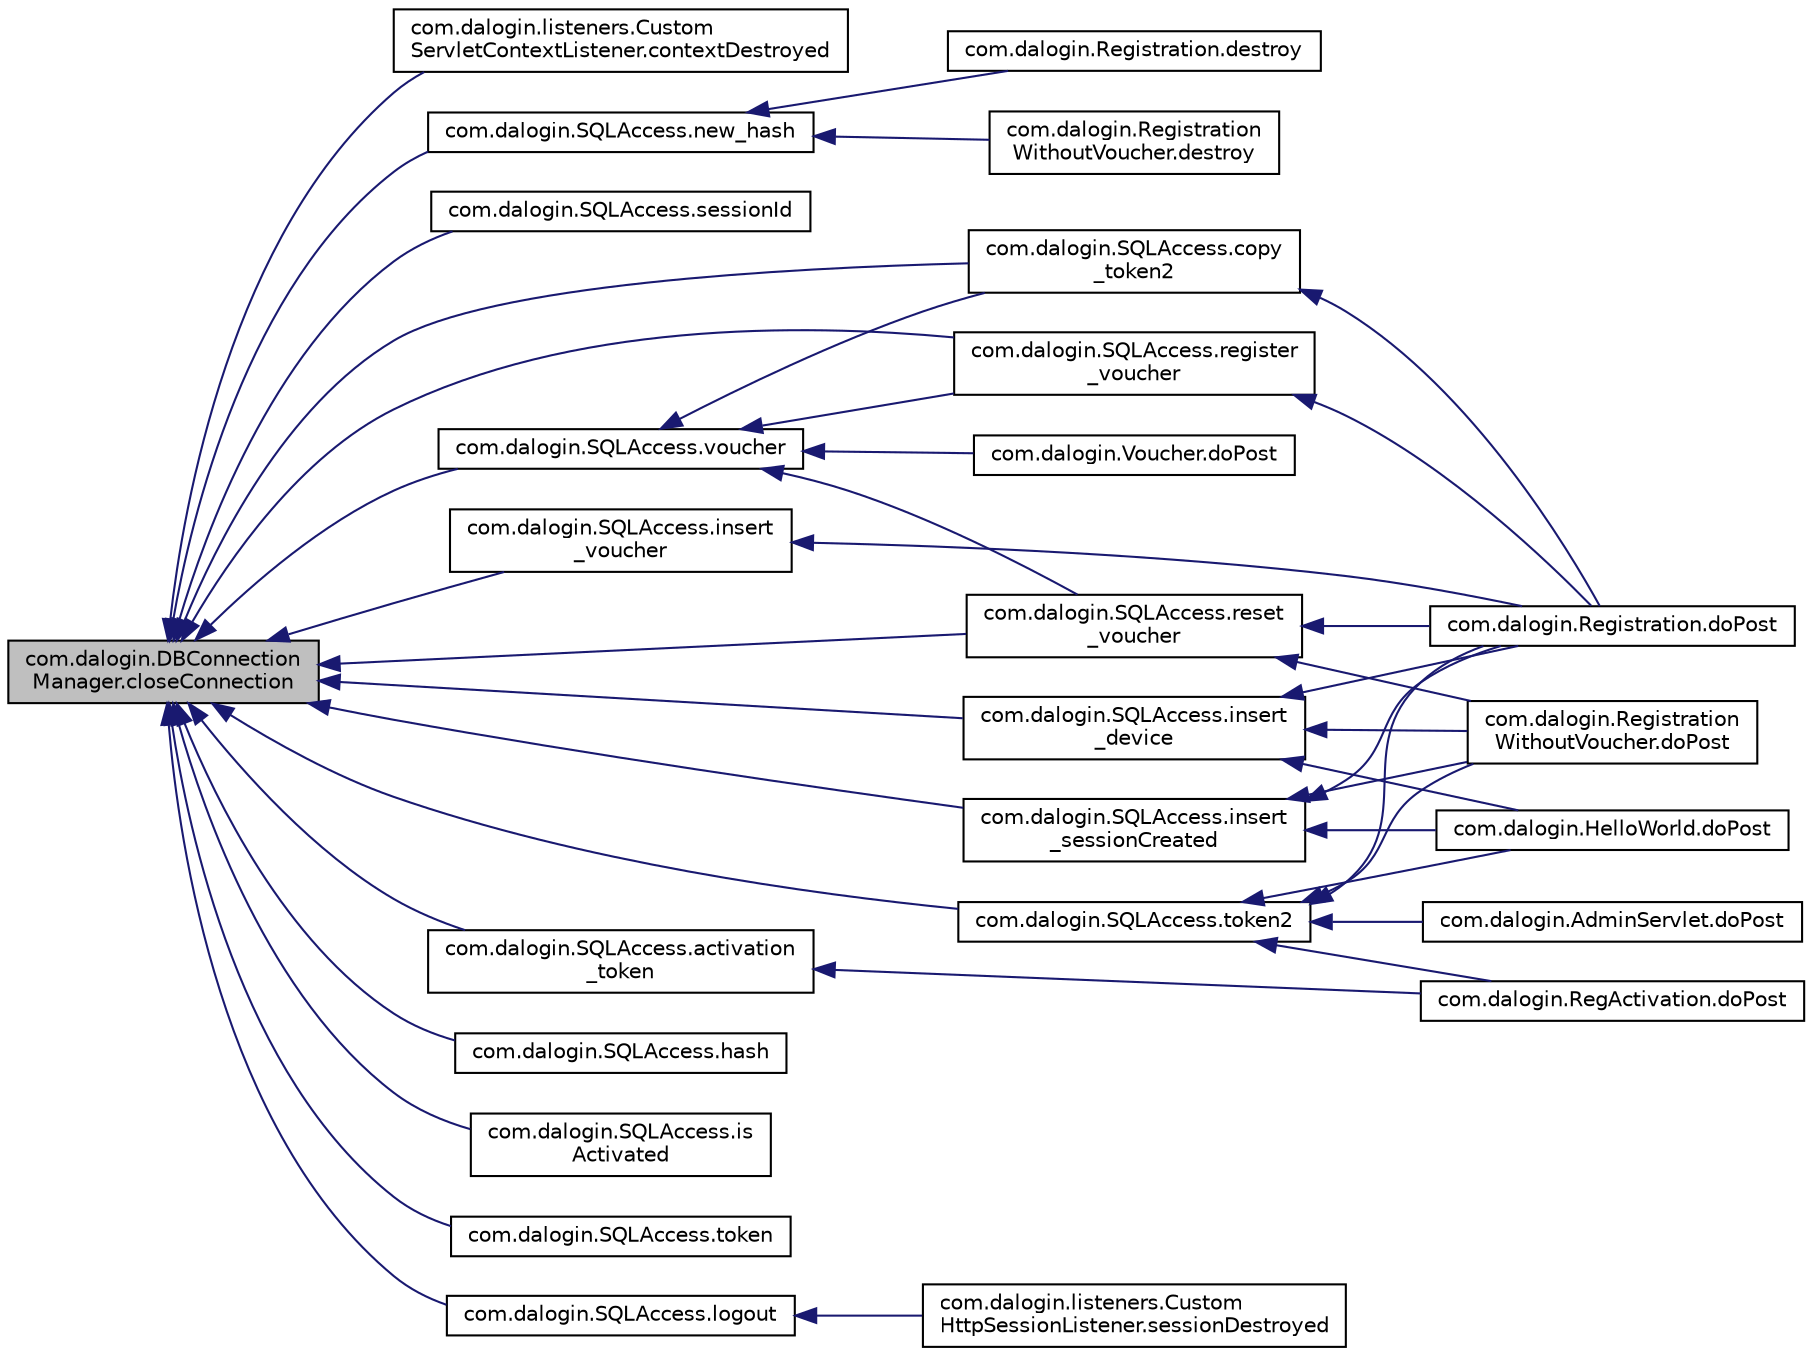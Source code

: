 digraph "com.dalogin.DBConnectionManager.closeConnection"
{
  edge [fontname="Helvetica",fontsize="10",labelfontname="Helvetica",labelfontsize="10"];
  node [fontname="Helvetica",fontsize="10",shape=record];
  rankdir="LR";
  Node3 [label="com.dalogin.DBConnection\lManager.closeConnection",height=0.2,width=0.4,color="black", fillcolor="grey75", style="filled", fontcolor="black"];
  Node3 -> Node4 [dir="back",color="midnightblue",fontsize="10",style="solid"];
  Node4 [label="com.dalogin.listeners.Custom\lServletContextListener.contextDestroyed",height=0.2,width=0.4,color="black", fillcolor="white", style="filled",URL="$classcom_1_1dalogin_1_1listeners_1_1_custom_servlet_context_listener.html#a3ad00273e7776133298d8d1bd0a192e2"];
  Node3 -> Node5 [dir="back",color="midnightblue",fontsize="10",style="solid"];
  Node5 [label="com.dalogin.SQLAccess.new_hash",height=0.2,width=0.4,color="black", fillcolor="white", style="filled",URL="$classcom_1_1dalogin_1_1_s_q_l_access.html#ac1bccabf13fc7e4268eb1a169aec2aac"];
  Node5 -> Node6 [dir="back",color="midnightblue",fontsize="10",style="solid"];
  Node6 [label="com.dalogin.Registration.destroy",height=0.2,width=0.4,color="black", fillcolor="white", style="filled",URL="$classcom_1_1dalogin_1_1_registration.html#adf8d467c0af768cc6d8abc351f1e94a9"];
  Node5 -> Node7 [dir="back",color="midnightblue",fontsize="10",style="solid"];
  Node7 [label="com.dalogin.Registration\lWithoutVoucher.destroy",height=0.2,width=0.4,color="black", fillcolor="white", style="filled",URL="$classcom_1_1dalogin_1_1_registration_without_voucher.html#aa279783ce44e44496634440df8581cdc"];
  Node3 -> Node8 [dir="back",color="midnightblue",fontsize="10",style="solid"];
  Node8 [label="com.dalogin.SQLAccess.sessionId",height=0.2,width=0.4,color="black", fillcolor="white", style="filled",URL="$classcom_1_1dalogin_1_1_s_q_l_access.html#ade5ec7d23b3cc42804c39af135eb1551"];
  Node3 -> Node9 [dir="back",color="midnightblue",fontsize="10",style="solid"];
  Node9 [label="com.dalogin.SQLAccess.voucher",height=0.2,width=0.4,color="black", fillcolor="white", style="filled",URL="$classcom_1_1dalogin_1_1_s_q_l_access.html#ace6682e8e095aa1d589a181c3ec37cb0"];
  Node9 -> Node10 [dir="back",color="midnightblue",fontsize="10",style="solid"];
  Node10 [label="com.dalogin.SQLAccess.copy\l_token2",height=0.2,width=0.4,color="black", fillcolor="white", style="filled",URL="$classcom_1_1dalogin_1_1_s_q_l_access.html#ae784394432104d42f855a9ee1e8be8ee"];
  Node10 -> Node11 [dir="back",color="midnightblue",fontsize="10",style="solid"];
  Node11 [label="com.dalogin.Registration.doPost",height=0.2,width=0.4,color="black", fillcolor="white", style="filled",URL="$classcom_1_1dalogin_1_1_registration.html#a148bd08226082d310ac19c2a03607408"];
  Node9 -> Node12 [dir="back",color="midnightblue",fontsize="10",style="solid"];
  Node12 [label="com.dalogin.SQLAccess.reset\l_voucher",height=0.2,width=0.4,color="black", fillcolor="white", style="filled",URL="$classcom_1_1dalogin_1_1_s_q_l_access.html#ac4363153109eee19fab9866da32a6506"];
  Node12 -> Node11 [dir="back",color="midnightblue",fontsize="10",style="solid"];
  Node12 -> Node13 [dir="back",color="midnightblue",fontsize="10",style="solid"];
  Node13 [label="com.dalogin.Registration\lWithoutVoucher.doPost",height=0.2,width=0.4,color="black", fillcolor="white", style="filled",URL="$classcom_1_1dalogin_1_1_registration_without_voucher.html#a3d34f219af18510d2a32f9e2870b29ff"];
  Node9 -> Node14 [dir="back",color="midnightblue",fontsize="10",style="solid"];
  Node14 [label="com.dalogin.SQLAccess.register\l_voucher",height=0.2,width=0.4,color="black", fillcolor="white", style="filled",URL="$classcom_1_1dalogin_1_1_s_q_l_access.html#a4d094b31a83bdfb9628975fc81c2f7da"];
  Node14 -> Node11 [dir="back",color="midnightblue",fontsize="10",style="solid"];
  Node9 -> Node15 [dir="back",color="midnightblue",fontsize="10",style="solid"];
  Node15 [label="com.dalogin.Voucher.doPost",height=0.2,width=0.4,color="black", fillcolor="white", style="filled",URL="$classcom_1_1dalogin_1_1_voucher.html#a301a8862593d459add4768b08ddb43ad"];
  Node3 -> Node16 [dir="back",color="midnightblue",fontsize="10",style="solid"];
  Node16 [label="com.dalogin.SQLAccess.insert\l_voucher",height=0.2,width=0.4,color="black", fillcolor="white", style="filled",URL="$classcom_1_1dalogin_1_1_s_q_l_access.html#aea1ff7f91ae3168de8d06a78e9500cec"];
  Node16 -> Node11 [dir="back",color="midnightblue",fontsize="10",style="solid"];
  Node3 -> Node17 [dir="back",color="midnightblue",fontsize="10",style="solid"];
  Node17 [label="com.dalogin.SQLAccess.insert\l_device",height=0.2,width=0.4,color="black", fillcolor="white", style="filled",URL="$classcom_1_1dalogin_1_1_s_q_l_access.html#a45cc8de9b6d3bfbd1ad9142c285fd6c4"];
  Node17 -> Node18 [dir="back",color="midnightblue",fontsize="10",style="solid"];
  Node18 [label="com.dalogin.HelloWorld.doPost",height=0.2,width=0.4,color="black", fillcolor="white", style="filled",URL="$classcom_1_1dalogin_1_1_hello_world.html#a5743fb630d7e93946a8d0fd1e8ff6fa1"];
  Node17 -> Node11 [dir="back",color="midnightblue",fontsize="10",style="solid"];
  Node17 -> Node13 [dir="back",color="midnightblue",fontsize="10",style="solid"];
  Node3 -> Node19 [dir="back",color="midnightblue",fontsize="10",style="solid"];
  Node19 [label="com.dalogin.SQLAccess.insert\l_sessionCreated",height=0.2,width=0.4,color="black", fillcolor="white", style="filled",URL="$classcom_1_1dalogin_1_1_s_q_l_access.html#afbe8ec045fac97fdc76c62648c9bb648"];
  Node19 -> Node18 [dir="back",color="midnightblue",fontsize="10",style="solid"];
  Node19 -> Node11 [dir="back",color="midnightblue",fontsize="10",style="solid"];
  Node19 -> Node13 [dir="back",color="midnightblue",fontsize="10",style="solid"];
  Node3 -> Node10 [dir="back",color="midnightblue",fontsize="10",style="solid"];
  Node3 -> Node12 [dir="back",color="midnightblue",fontsize="10",style="solid"];
  Node3 -> Node14 [dir="back",color="midnightblue",fontsize="10",style="solid"];
  Node3 -> Node20 [dir="back",color="midnightblue",fontsize="10",style="solid"];
  Node20 [label="com.dalogin.SQLAccess.hash",height=0.2,width=0.4,color="black", fillcolor="white", style="filled",URL="$classcom_1_1dalogin_1_1_s_q_l_access.html#a4c5ad585b42f9e6268720993d790e9f9"];
  Node3 -> Node21 [dir="back",color="midnightblue",fontsize="10",style="solid"];
  Node21 [label="com.dalogin.SQLAccess.is\lActivated",height=0.2,width=0.4,color="black", fillcolor="white", style="filled",URL="$classcom_1_1dalogin_1_1_s_q_l_access.html#a1c2a8450e2e4f051017b6b42a7de1b87"];
  Node3 -> Node22 [dir="back",color="midnightblue",fontsize="10",style="solid"];
  Node22 [label="com.dalogin.SQLAccess.token",height=0.2,width=0.4,color="black", fillcolor="white", style="filled",URL="$classcom_1_1dalogin_1_1_s_q_l_access.html#a99e9cb8ca2d123adec597e0b4cd063f7"];
  Node3 -> Node23 [dir="back",color="midnightblue",fontsize="10",style="solid"];
  Node23 [label="com.dalogin.SQLAccess.token2",height=0.2,width=0.4,color="black", fillcolor="white", style="filled",URL="$classcom_1_1dalogin_1_1_s_q_l_access.html#aefba2c4140aa1a1f287c44aaedcad345"];
  Node23 -> Node24 [dir="back",color="midnightblue",fontsize="10",style="solid"];
  Node24 [label="com.dalogin.AdminServlet.doPost",height=0.2,width=0.4,color="black", fillcolor="white", style="filled",URL="$classcom_1_1dalogin_1_1_admin_servlet.html#a32dbeed81a26e2d94d4ac52abe06572d"];
  Node23 -> Node18 [dir="back",color="midnightblue",fontsize="10",style="solid"];
  Node23 -> Node25 [dir="back",color="midnightblue",fontsize="10",style="solid"];
  Node25 [label="com.dalogin.RegActivation.doPost",height=0.2,width=0.4,color="black", fillcolor="white", style="filled",URL="$classcom_1_1dalogin_1_1_reg_activation.html#a669791733a98622ae2aa9c241e7e2423"];
  Node23 -> Node11 [dir="back",color="midnightblue",fontsize="10",style="solid"];
  Node23 -> Node13 [dir="back",color="midnightblue",fontsize="10",style="solid"];
  Node3 -> Node26 [dir="back",color="midnightblue",fontsize="10",style="solid"];
  Node26 [label="com.dalogin.SQLAccess.activation\l_token",height=0.2,width=0.4,color="black", fillcolor="white", style="filled",URL="$classcom_1_1dalogin_1_1_s_q_l_access.html#a6b6e51a792e4ba4e57a625f04f277db4"];
  Node26 -> Node25 [dir="back",color="midnightblue",fontsize="10",style="solid"];
  Node3 -> Node27 [dir="back",color="midnightblue",fontsize="10",style="solid"];
  Node27 [label="com.dalogin.SQLAccess.logout",height=0.2,width=0.4,color="black", fillcolor="white", style="filled",URL="$classcom_1_1dalogin_1_1_s_q_l_access.html#ac5350ae5f221b5ea02852f6c59fd7124"];
  Node27 -> Node28 [dir="back",color="midnightblue",fontsize="10",style="solid"];
  Node28 [label="com.dalogin.listeners.Custom\lHttpSessionListener.sessionDestroyed",height=0.2,width=0.4,color="black", fillcolor="white", style="filled",URL="$classcom_1_1dalogin_1_1listeners_1_1_custom_http_session_listener.html#a764740ee9030536b11e91101a7599546"];
}
